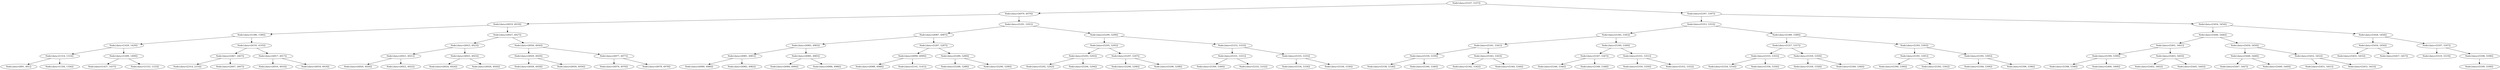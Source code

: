digraph G{
1423687225 [label="Node{data=[5337, 5337]}"]
1423687225 -> 24476081
24476081 [label="Node{data=[4979, 4979]}"]
24476081 -> 205305259
205305259 [label="Node{data=[4919, 4919]}"]
205305259 -> 238954216
238954216 [label="Node{data=[1580, 1580]}"]
238954216 -> 119372640
119372640 [label="Node{data=[1429, 1429]}"]
119372640 -> 764359363
764359363 [label="Node{data=[1314, 1314]}"]
764359363 -> 1148668724
1148668724 [label="Node{data=[891, 891]}"]
764359363 -> 998321204
998321204 [label="Node{data=[1356, 1356]}"]
119372640 -> 1470858847
1470858847 [label="Node{data=[1499, 1499]}"]
1470858847 -> 65453891
65453891 [label="Node{data=[1437, 1437]}"]
1470858847 -> 2100722400
2100722400 [label="Node{data=[1533, 1533]}"]
238954216 -> 1331956222
1331956222 [label="Node{data=[4193, 4193]}"]
1331956222 -> 1157031731
1157031731 [label="Node{data=[2467, 2467]}"]
1157031731 -> 1927042121
1927042121 [label="Node{data=[2314, 2314]}"]
1157031731 -> 1014219144
1014219144 [label="Node{data=[2607, 2607]}"]
1331956222 -> 1396118529
1396118529 [label="Node{data=[4917, 4917]}"]
1396118529 -> 537636395
537636395 [label="Node{data=[4916, 4916]}"]
1396118529 -> 820369535
820369535 [label="Node{data=[4918, 4918]}"]
205305259 -> 305668202
305668202 [label="Node{data=[4927, 4927]}"]
305668202 -> 2034546992
2034546992 [label="Node{data=[4923, 4923]}"]
2034546992 -> 79903429
79903429 [label="Node{data=[4921, 4921]}"]
79903429 -> 452668418
452668418 [label="Node{data=[4920, 4920]}"]
79903429 -> 1234400327
1234400327 [label="Node{data=[4922, 4922]}"]
2034546992 -> 356702588
356702588 [label="Node{data=[4925, 4925]}"]
356702588 -> 147508227
147508227 [label="Node{data=[4924, 4924]}"]
356702588 -> 1259498020
1259498020 [label="Node{data=[4926, 4926]}"]
305668202 -> 426843725
426843725 [label="Node{data=[4956, 4956]}"]
426843725 -> 444312870
444312870 [label="Node{data=[4929, 4929]}"]
444312870 -> 1150271678
1150271678 [label="Node{data=[4928, 4928]}"]
444312870 -> 471126337
471126337 [label="Node{data=[4930, 4930]}"]
426843725 -> 218507256
218507256 [label="Node{data=[4977, 4977]}"]
218507256 -> 1247001059
1247001059 [label="Node{data=[4976, 4976]}"]
218507256 -> 1885542951
1885542951 [label="Node{data=[4978, 4978]}"]
24476081 -> 1246188467
1246188467 [label="Node{data=[5291, 5291]}"]
1246188467 -> 1992463588
1992463588 [label="Node{data=[4987, 4987]}"]
1992463588 -> 554280830
554280830 [label="Node{data=[4983, 4983]}"]
554280830 -> 1238578010
1238578010 [label="Node{data=[4981, 4981]}"]
1238578010 -> 972630808
972630808 [label="Node{data=[4980, 4980]}"]
1238578010 -> 1543433591
1543433591 [label="Node{data=[4982, 4982]}"]
554280830 -> 933270305
933270305 [label="Node{data=[4985, 4985]}"]
933270305 -> 1731800940
1731800940 [label="Node{data=[4984, 4984]}"]
933270305 -> 401107320
401107320 [label="Node{data=[4986, 4986]}"]
1992463588 -> 995208103
995208103 [label="Node{data=[5287, 5287]}"]
995208103 -> 148573815
148573815 [label="Node{data=[4999, 4999]}"]
148573815 -> 641143375
641143375 [label="Node{data=[4988, 4988]}"]
148573815 -> 1925192792
1925192792 [label="Node{data=[5141, 5141]}"]
995208103 -> 1148882228
1148882228 [label="Node{data=[5289, 5289]}"]
1148882228 -> 344099706
344099706 [label="Node{data=[5288, 5288]}"]
1148882228 -> 179918543
179918543 [label="Node{data=[5290, 5290]}"]
1246188467 -> 2028579100
2028579100 [label="Node{data=[5299, 5299]}"]
2028579100 -> 1760204824
1760204824 [label="Node{data=[5295, 5295]}"]
1760204824 -> 1756567332
1756567332 [label="Node{data=[5293, 5293]}"]
1756567332 -> 679226323
679226323 [label="Node{data=[5292, 5292]}"]
1756567332 -> 501794441
501794441 [label="Node{data=[5294, 5294]}"]
1760204824 -> 570341236
570341236 [label="Node{data=[5297, 5297]}"]
570341236 -> 1367641688
1367641688 [label="Node{data=[5296, 5296]}"]
570341236 -> 409933064
409933064 [label="Node{data=[5298, 5298]}"]
2028579100 -> 1139299330
1139299330 [label="Node{data=[5333, 5333]}"]
1139299330 -> 393813532
393813532 [label="Node{data=[5331, 5331]}"]
393813532 -> 1660593381
1660593381 [label="Node{data=[5300, 5300]}"]
393813532 -> 48052967
48052967 [label="Node{data=[5332, 5332]}"]
1139299330 -> 51652346
51652346 [label="Node{data=[5335, 5335]}"]
51652346 -> 1547850106
1547850106 [label="Node{data=[5334, 5334]}"]
51652346 -> 1797790619
1797790619 [label="Node{data=[5336, 5336]}"]
1423687225 -> 4791835
4791835 [label="Node{data=[5397, 5397]}"]
4791835 -> 583584542
583584542 [label="Node{data=[5353, 5353]}"]
583584542 -> 1825544124
1825544124 [label="Node{data=[5345, 5345]}"]
1825544124 -> 1192275325
1192275325 [label="Node{data=[5341, 5341]}"]
1192275325 -> 266459714
266459714 [label="Node{data=[5339, 5339]}"]
266459714 -> 1804955803
1804955803 [label="Node{data=[5338, 5338]}"]
266459714 -> 2079811618
2079811618 [label="Node{data=[5340, 5340]}"]
1192275325 -> 961431908
961431908 [label="Node{data=[5343, 5343]}"]
961431908 -> 947697605
947697605 [label="Node{data=[5342, 5342]}"]
961431908 -> 2016217593
2016217593 [label="Node{data=[5344, 5344]}"]
1825544124 -> 953927846
953927846 [label="Node{data=[5349, 5349]}"]
953927846 -> 1939186608
1939186608 [label="Node{data=[5347, 5347]}"]
1939186608 -> 780857496
780857496 [label="Node{data=[5346, 5346]}"]
1939186608 -> 1056458353
1056458353 [label="Node{data=[5348, 5348]}"]
953927846 -> 1484797936
1484797936 [label="Node{data=[5351, 5351]}"]
1484797936 -> 114726771
114726771 [label="Node{data=[5350, 5350]}"]
1484797936 -> 2132916481
2132916481 [label="Node{data=[5352, 5352]}"]
583584542 -> 60207962
60207962 [label="Node{data=[5389, 5389]}"]
60207962 -> 1525693295
1525693295 [label="Node{data=[5357, 5357]}"]
1525693295 -> 1756320333
1756320333 [label="Node{data=[5355, 5355]}"]
1756320333 -> 439617512
439617512 [label="Node{data=[5354, 5354]}"]
1756320333 -> 747531159
747531159 [label="Node{data=[5356, 5356]}"]
1525693295 -> 2004751914
2004751914 [label="Node{data=[5359, 5359]}"]
2004751914 -> 1699815346
1699815346 [label="Node{data=[5358, 5358]}"]
2004751914 -> 1608540087
1608540087 [label="Node{data=[5360, 5360]}"]
60207962 -> 15549711
15549711 [label="Node{data=[5393, 5393]}"]
15549711 -> 128306302
128306302 [label="Node{data=[5391, 5391]}"]
128306302 -> 1793392567
1793392567 [label="Node{data=[5390, 5390]}"]
128306302 -> 925108411
925108411 [label="Node{data=[5392, 5392]}"]
15549711 -> 1569449581
1569449581 [label="Node{data=[5395, 5395]}"]
1569449581 -> 1961101214
1961101214 [label="Node{data=[5394, 5394]}"]
1569449581 -> 967858162
967858162 [label="Node{data=[5396, 5396]}"]
4791835 -> 776397231
776397231 [label="Node{data=[5454, 5454]}"]
776397231 -> 746373764
746373764 [label="Node{data=[5446, 5446]}"]
746373764 -> 2029054050
2029054050 [label="Node{data=[5401, 5401]}"]
2029054050 -> 1128542025
1128542025 [label="Node{data=[5399, 5399]}"]
1128542025 -> 1519838487
1519838487 [label="Node{data=[5398, 5398]}"]
1128542025 -> 271868963
271868963 [label="Node{data=[5400, 5400]}"]
2029054050 -> 1870151103
1870151103 [label="Node{data=[5403, 5403]}"]
1870151103 -> 228878718
228878718 [label="Node{data=[5402, 5402]}"]
1870151103 -> 1626839936
1626839936 [label="Node{data=[5445, 5445]}"]
746373764 -> 1406271169
1406271169 [label="Node{data=[5450, 5450]}"]
1406271169 -> 2112529601
2112529601 [label="Node{data=[5448, 5448]}"]
2112529601 -> 1403768219
1403768219 [label="Node{data=[5447, 5447]}"]
2112529601 -> 257718261
257718261 [label="Node{data=[5449, 5449]}"]
1406271169 -> 1403500329
1403500329 [label="Node{data=[5452, 5452]}"]
1403500329 -> 2076433712
2076433712 [label="Node{data=[5451, 5451]}"]
1403500329 -> 1980305606
1980305606 [label="Node{data=[5453, 5453]}"]
776397231 -> 445002285
445002285 [label="Node{data=[5458, 5458]}"]
445002285 -> 1962328235
1962328235 [label="Node{data=[5456, 5456]}"]
1962328235 -> 288991576
288991576 [label="Node{data=[5455, 5455]}"]
1962328235 -> 789054617
789054617 [label="Node{data=[5457, 5457]}"]
445002285 -> 78928911
78928911 [label="Node{data=[5597, 5597]}"]
78928911 -> 1174747050
1174747050 [label="Node{data=[5519, 5519]}"]
78928911 -> 447358299
447358299 [label="Node{data=[5598, 5598]}"]
447358299 -> 1969870427
1969870427 [label="Node{data=[5599, 5599]}"]
}